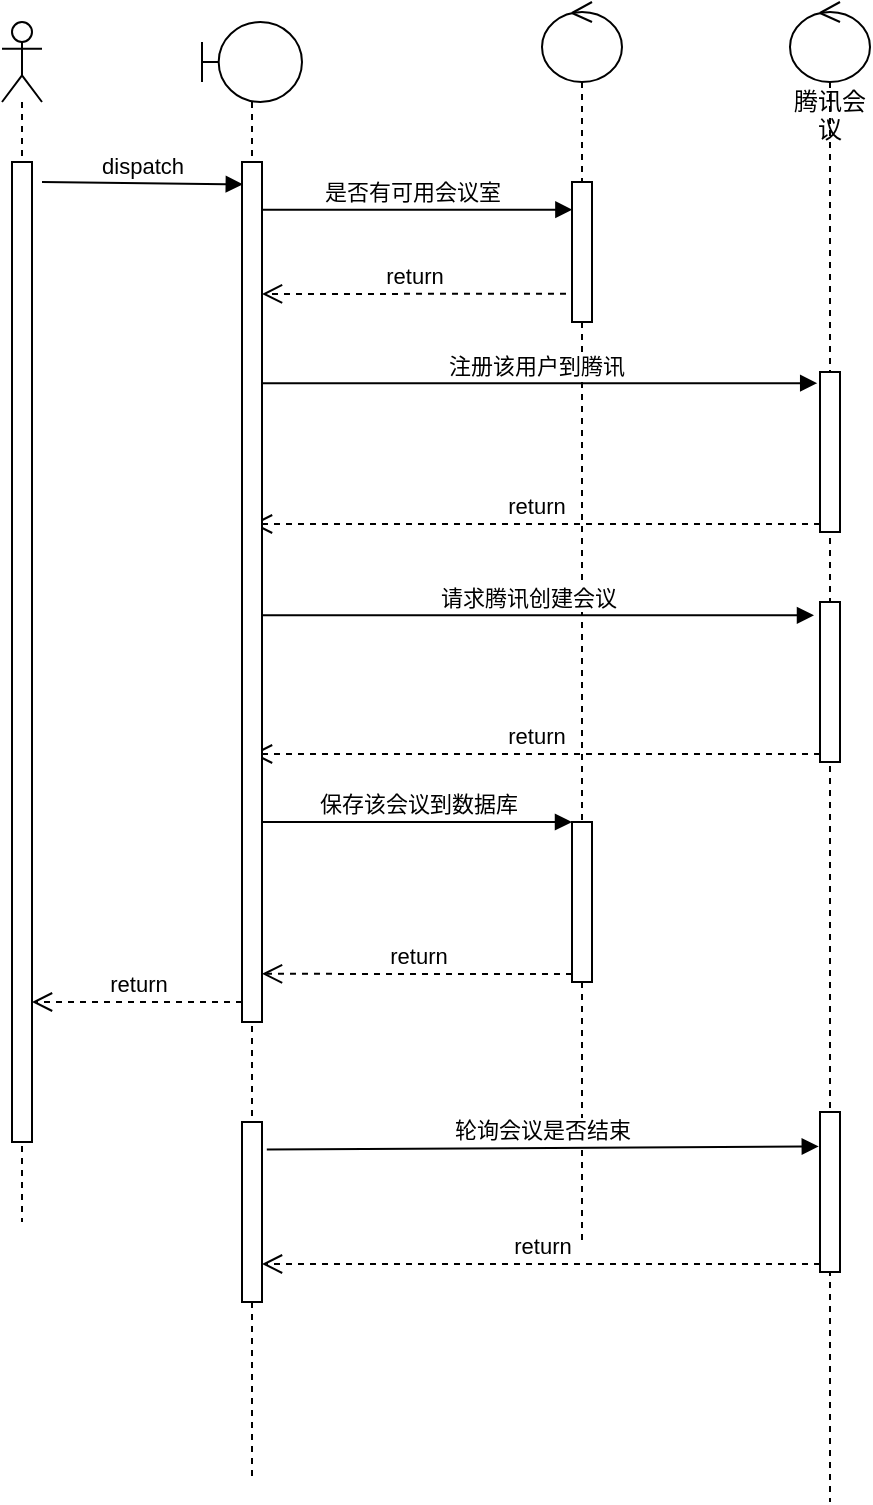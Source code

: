<mxfile version="14.2.4" type="github"><diagram id="xVNADt7tzYEhVAf-94fL" name="第 1 页"><mxGraphModel dx="1038" dy="548" grid="1" gridSize="10" guides="1" tooltips="1" connect="1" arrows="1" fold="1" page="1" pageScale="1" pageWidth="827" pageHeight="1169" math="0" shadow="0"><root><mxCell id="0"/><mxCell id="1" parent="0"/><mxCell id="V5x-x4cvyV8-CbPFyoAy-3" value="" style="shape=umlLifeline;participant=umlControl;perimeter=lifelinePerimeter;whiteSpace=wrap;html=1;container=1;collapsible=0;recursiveResize=0;verticalAlign=top;spacingTop=36;outlineConnect=0;" vertex="1" parent="1"><mxGeometry x="270" y="30" width="40" height="620" as="geometry"/></mxCell><mxCell id="V5x-x4cvyV8-CbPFyoAy-5" value="" style="html=1;points=[];perimeter=orthogonalPerimeter;" vertex="1" parent="V5x-x4cvyV8-CbPFyoAy-3"><mxGeometry x="15" y="90" width="10" height="70" as="geometry"/></mxCell><mxCell id="V5x-x4cvyV8-CbPFyoAy-17" value="" style="html=1;points=[];perimeter=orthogonalPerimeter;" vertex="1" parent="V5x-x4cvyV8-CbPFyoAy-3"><mxGeometry x="15" y="410" width="10" height="80" as="geometry"/></mxCell><mxCell id="V5x-x4cvyV8-CbPFyoAy-6" value="是否有可用会议室" style="html=1;verticalAlign=bottom;endArrow=block;entryX=0.02;entryY=0.198;entryDx=0;entryDy=0;entryPerimeter=0;" edge="1" target="V5x-x4cvyV8-CbPFyoAy-5" parent="1"><mxGeometry relative="1" as="geometry"><mxPoint x="125" y="133.86" as="sourcePoint"/></mxGeometry></mxCell><mxCell id="V5x-x4cvyV8-CbPFyoAy-7" value="return" style="html=1;verticalAlign=bottom;endArrow=open;dashed=1;endSize=8;exitX=-0.3;exitY=0.798;exitDx=0;exitDy=0;exitPerimeter=0;" edge="1" source="V5x-x4cvyV8-CbPFyoAy-5" parent="1"><mxGeometry relative="1" as="geometry"><mxPoint x="130" y="176" as="targetPoint"/></mxGeometry></mxCell><mxCell id="V5x-x4cvyV8-CbPFyoAy-10" value="腾讯会议" style="shape=umlLifeline;participant=umlControl;perimeter=lifelinePerimeter;whiteSpace=wrap;html=1;container=1;collapsible=0;recursiveResize=0;verticalAlign=top;spacingTop=36;outlineConnect=0;" vertex="1" parent="1"><mxGeometry x="394" y="30" width="40" height="750" as="geometry"/></mxCell><mxCell id="V5x-x4cvyV8-CbPFyoAy-11" value="" style="html=1;points=[];perimeter=orthogonalPerimeter;" vertex="1" parent="V5x-x4cvyV8-CbPFyoAy-10"><mxGeometry x="15" y="185" width="10" height="80" as="geometry"/></mxCell><mxCell id="V5x-x4cvyV8-CbPFyoAy-14" value="" style="html=1;points=[];perimeter=orthogonalPerimeter;" vertex="1" parent="V5x-x4cvyV8-CbPFyoAy-10"><mxGeometry x="15" y="300" width="10" height="80" as="geometry"/></mxCell><mxCell id="V5x-x4cvyV8-CbPFyoAy-26" value="" style="html=1;points=[];perimeter=orthogonalPerimeter;" vertex="1" parent="V5x-x4cvyV8-CbPFyoAy-10"><mxGeometry x="15" y="555" width="10" height="80" as="geometry"/></mxCell><mxCell id="V5x-x4cvyV8-CbPFyoAy-12" value="注册该用户到腾讯" style="html=1;verticalAlign=bottom;endArrow=block;entryX=-0.14;entryY=0.07;entryDx=0;entryDy=0;entryPerimeter=0;" edge="1" target="V5x-x4cvyV8-CbPFyoAy-11" parent="1"><mxGeometry relative="1" as="geometry"><mxPoint x="125" y="220.6" as="sourcePoint"/></mxGeometry></mxCell><mxCell id="V5x-x4cvyV8-CbPFyoAy-13" value="return" style="html=1;verticalAlign=bottom;endArrow=open;dashed=1;endSize=8;exitX=0;exitY=0.95;" edge="1" source="V5x-x4cvyV8-CbPFyoAy-11" parent="1"><mxGeometry relative="1" as="geometry"><mxPoint x="125" y="291" as="targetPoint"/></mxGeometry></mxCell><mxCell id="V5x-x4cvyV8-CbPFyoAy-15" value="请求腾讯创建会议" style="html=1;verticalAlign=bottom;endArrow=block;entryX=-0.3;entryY=0.083;entryDx=0;entryDy=0;entryPerimeter=0;" edge="1" target="V5x-x4cvyV8-CbPFyoAy-14" parent="1"><mxGeometry relative="1" as="geometry"><mxPoint x="119.5" y="336.64" as="sourcePoint"/></mxGeometry></mxCell><mxCell id="V5x-x4cvyV8-CbPFyoAy-16" value="return" style="html=1;verticalAlign=bottom;endArrow=open;dashed=1;endSize=8;exitX=0;exitY=0.95;" edge="1" source="V5x-x4cvyV8-CbPFyoAy-14" parent="1"><mxGeometry relative="1" as="geometry"><mxPoint x="125" y="406" as="targetPoint"/></mxGeometry></mxCell><mxCell id="V5x-x4cvyV8-CbPFyoAy-18" value="保存该会议到数据库" style="html=1;verticalAlign=bottom;endArrow=block;entryX=0;entryY=0;" edge="1" target="V5x-x4cvyV8-CbPFyoAy-17" parent="1"><mxGeometry relative="1" as="geometry"><mxPoint x="130" y="440" as="sourcePoint"/></mxGeometry></mxCell><mxCell id="V5x-x4cvyV8-CbPFyoAy-19" value="return" style="html=1;verticalAlign=bottom;endArrow=open;dashed=1;endSize=8;exitX=0;exitY=0.95;entryX=1;entryY=0.944;entryDx=0;entryDy=0;entryPerimeter=0;" edge="1" source="V5x-x4cvyV8-CbPFyoAy-17" parent="1" target="V5x-x4cvyV8-CbPFyoAy-22"><mxGeometry relative="1" as="geometry"><mxPoint x="125" y="516" as="targetPoint"/></mxGeometry></mxCell><mxCell id="V5x-x4cvyV8-CbPFyoAy-20" value="" style="shape=umlLifeline;participant=umlActor;perimeter=lifelinePerimeter;whiteSpace=wrap;html=1;container=1;collapsible=0;recursiveResize=0;verticalAlign=top;spacingTop=36;outlineConnect=0;" vertex="1" parent="1"><mxGeometry y="40" width="20" height="600" as="geometry"/></mxCell><mxCell id="V5x-x4cvyV8-CbPFyoAy-23" value="" style="html=1;points=[];perimeter=orthogonalPerimeter;" vertex="1" parent="V5x-x4cvyV8-CbPFyoAy-20"><mxGeometry x="5" y="70" width="10" height="490" as="geometry"/></mxCell><mxCell id="V5x-x4cvyV8-CbPFyoAy-21" value="" style="shape=umlLifeline;participant=umlBoundary;perimeter=lifelinePerimeter;whiteSpace=wrap;html=1;container=1;collapsible=0;recursiveResize=0;verticalAlign=top;spacingTop=36;outlineConnect=0;" vertex="1" parent="1"><mxGeometry x="100" y="40" width="50" height="730" as="geometry"/></mxCell><mxCell id="V5x-x4cvyV8-CbPFyoAy-22" value="" style="html=1;points=[];perimeter=orthogonalPerimeter;" vertex="1" parent="V5x-x4cvyV8-CbPFyoAy-21"><mxGeometry x="20" y="70" width="10" height="430" as="geometry"/></mxCell><mxCell id="V5x-x4cvyV8-CbPFyoAy-29" value="" style="html=1;points=[];perimeter=orthogonalPerimeter;" vertex="1" parent="V5x-x4cvyV8-CbPFyoAy-21"><mxGeometry x="20" y="550" width="10" height="90" as="geometry"/></mxCell><mxCell id="V5x-x4cvyV8-CbPFyoAy-24" value="dispatch" style="html=1;verticalAlign=bottom;endArrow=block;entryX=0.04;entryY=0.026;entryDx=0;entryDy=0;entryPerimeter=0;" edge="1" parent="1" target="V5x-x4cvyV8-CbPFyoAy-22"><mxGeometry width="80" relative="1" as="geometry"><mxPoint x="20" y="120" as="sourcePoint"/><mxPoint x="100" y="130" as="targetPoint"/></mxGeometry></mxCell><mxCell id="V5x-x4cvyV8-CbPFyoAy-25" value="return" style="html=1;verticalAlign=bottom;endArrow=open;dashed=1;endSize=8;" edge="1" parent="1" target="V5x-x4cvyV8-CbPFyoAy-23"><mxGeometry relative="1" as="geometry"><mxPoint x="120" y="530" as="sourcePoint"/><mxPoint x="40" y="530" as="targetPoint"/></mxGeometry></mxCell><mxCell id="V5x-x4cvyV8-CbPFyoAy-28" value="return" style="html=1;verticalAlign=bottom;endArrow=open;dashed=1;endSize=8;exitX=0;exitY=0.95;" edge="1" source="V5x-x4cvyV8-CbPFyoAy-26" parent="1"><mxGeometry relative="1" as="geometry"><mxPoint x="130" y="661" as="targetPoint"/></mxGeometry></mxCell><mxCell id="V5x-x4cvyV8-CbPFyoAy-27" value="轮询会议是否结束" style="html=1;verticalAlign=bottom;endArrow=block;entryX=-0.06;entryY=0.215;exitX=1.24;exitY=0.153;exitDx=0;exitDy=0;exitPerimeter=0;entryDx=0;entryDy=0;entryPerimeter=0;" edge="1" target="V5x-x4cvyV8-CbPFyoAy-26" parent="1" source="V5x-x4cvyV8-CbPFyoAy-29"><mxGeometry relative="1" as="geometry"><mxPoint x="344" y="560" as="sourcePoint"/></mxGeometry></mxCell></root></mxGraphModel></diagram></mxfile>